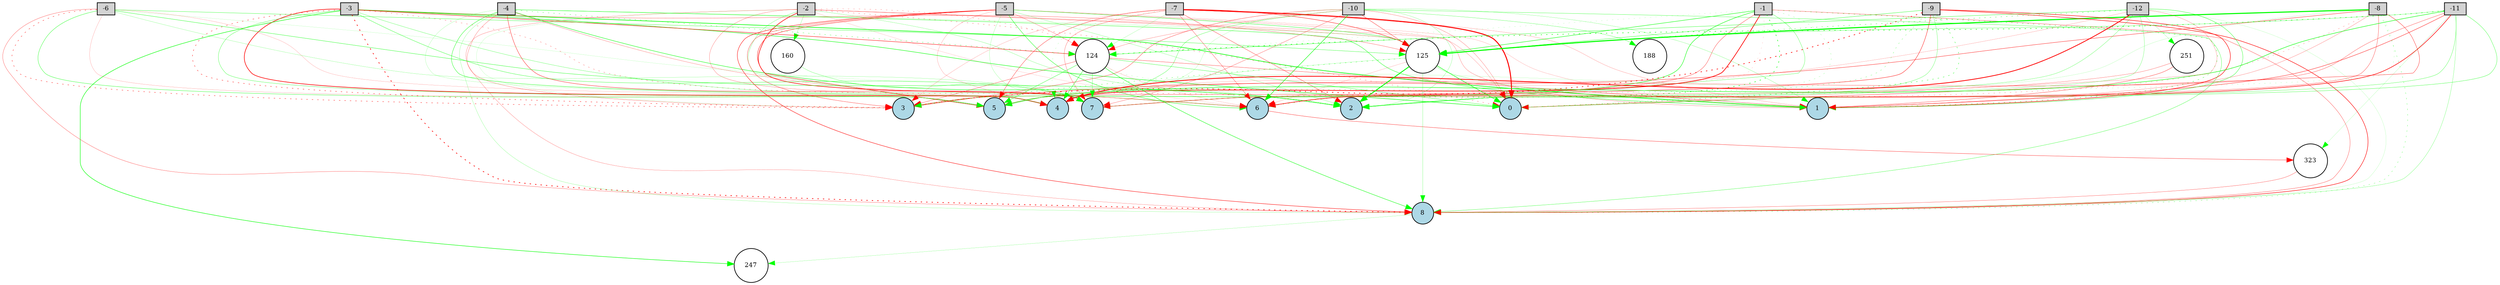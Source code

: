 digraph {
	node [fontsize=9 height=0.2 shape=circle width=0.2]
	-1 [fillcolor=lightgray shape=box style=filled]
	-2 [fillcolor=lightgray shape=box style=filled]
	-3 [fillcolor=lightgray shape=box style=filled]
	-4 [fillcolor=lightgray shape=box style=filled]
	-5 [fillcolor=lightgray shape=box style=filled]
	-6 [fillcolor=lightgray shape=box style=filled]
	-7 [fillcolor=lightgray shape=box style=filled]
	-8 [fillcolor=lightgray shape=box style=filled]
	-9 [fillcolor=lightgray shape=box style=filled]
	-10 [fillcolor=lightgray shape=box style=filled]
	-11 [fillcolor=lightgray shape=box style=filled]
	-12 [fillcolor=lightgray shape=box style=filled]
	0 [fillcolor=lightblue style=filled]
	1 [fillcolor=lightblue style=filled]
	2 [fillcolor=lightblue style=filled]
	3 [fillcolor=lightblue style=filled]
	4 [fillcolor=lightblue style=filled]
	5 [fillcolor=lightblue style=filled]
	6 [fillcolor=lightblue style=filled]
	7 [fillcolor=lightblue style=filled]
	8 [fillcolor=lightblue style=filled]
	160 [fillcolor=white style=filled]
	323 [fillcolor=white style=filled]
	188 [fillcolor=white style=filled]
	247 [fillcolor=white style=filled]
	251 [fillcolor=white style=filled]
	124 [fillcolor=white style=filled]
	125 [fillcolor=white style=filled]
	-1 -> 124 [color=green penwidth=0.12378134848942995 style=dotted]
	-1 -> 125 [color=green penwidth=0.5783598684155441 style=solid]
	-2 -> 124 [color=red penwidth=0.23224423107187817 style=dotted]
	-2 -> 125 [color=red penwidth=0.26694264954812363 style=solid]
	-3 -> 124 [color=red penwidth=0.5487979374845077 style=solid]
	-3 -> 125 [color=red penwidth=0.2956647923121779 style=solid]
	-4 -> 124 [color=green penwidth=0.3423514275269932 style=dotted]
	-4 -> 125 [color=green penwidth=0.15593426911535901 style=solid]
	-5 -> 124 [color=red penwidth=0.23936102379288934 style=solid]
	-5 -> 125 [color=green penwidth=0.4329415705261541 style=solid]
	-6 -> 125 [color=green penwidth=0.36253427866194676 style=solid]
	-7 -> 124 [color=green penwidth=0.15434354319764731 style=solid]
	-7 -> 125 [color=red penwidth=0.498098240078363 style=solid]
	-8 -> 125 [color=green penwidth=1.5438660360330096 style=solid]
	-9 -> 125 [color=green penwidth=0.3988298591587791 style=solid]
	-10 -> 124 [color=red penwidth=0.2217821694925146 style=solid]
	-10 -> 125 [color=red penwidth=0.4014486062567214 style=solid]
	-11 -> 124 [color=green penwidth=0.7016702272257792 style=dotted]
	-11 -> 125 [color=green penwidth=0.294902003031022 style=solid]
	-12 -> 124 [color=green penwidth=0.4034344729985728 style=solid]
	-12 -> 125 [color=green penwidth=0.3961864351919827 style=dotted]
	124 -> 0 [color=green penwidth=0.3619686644530571 style=solid]
	124 -> 1 [color=red penwidth=0.3438814992623114 style=solid]
	124 -> 2 [color=green penwidth=0.1346451683196246 style=dotted]
	124 -> 3 [color=red penwidth=0.30510126211886734 style=solid]
	124 -> 4 [color=green penwidth=0.45098071407501283 style=solid]
	124 -> 5 [color=green penwidth=0.37810735571894694 style=solid]
	124 -> 6 [color=red penwidth=0.13498426431215596 style=solid]
	124 -> 7 [color=green penwidth=0.2917853366711582 style=solid]
	124 -> 8 [color=green penwidth=0.5298949286337249 style=solid]
	125 -> 0 [color=green penwidth=0.6246641486499752 style=solid]
	125 -> 1 [color=green penwidth=0.20897669831123206 style=solid]
	125 -> 2 [color=green penwidth=1.2004023304591136 style=solid]
	125 -> 3 [color=green penwidth=0.3590034113683094 style=dotted]
	125 -> 5 [color=green penwidth=0.16646764127196528 style=solid]
	125 -> 6 [color=red penwidth=0.13588118840044702 style=solid]
	125 -> 8 [color=green penwidth=0.22607970634986782 style=solid]
	-1 -> 0 [color=green penwidth=0.18599292420332458 style=dotted]
	-1 -> 1 [color=green penwidth=0.4119850042374098 style=dotted]
	-1 -> 2 [color=green penwidth=0.30725417655410997 style=solid]
	-1 -> 3 [color=green penwidth=0.586527890144176 style=solid]
	-1 -> 4 [color=red penwidth=0.9561516657289811 style=solid]
	-1 -> 5 [color=red penwidth=0.35321332229380653 style=solid]
	-1 -> 6 [color=green penwidth=0.710974717050249 style=dotted]
	-1 -> 7 [color=red penwidth=0.10670649910307238 style=dotted]
	-1 -> 8 [color=red penwidth=0.3268412941723669 style=solid]
	-2 -> 0 [color=red penwidth=0.2935767698363179 style=dotted]
	-2 -> 1 [color=red penwidth=0.2265645667120164 style=solid]
	-2 -> 2 [color=green penwidth=0.21158050523642152 style=solid]
	-2 -> 3 [color=green penwidth=0.10326550345911259 style=solid]
	-2 -> 4 [color=red penwidth=0.23549635974260086 style=solid]
	-2 -> 5 [color=green penwidth=0.24216744525950995 style=solid]
	-2 -> 6 [color=red penwidth=0.10468909013833881 style=solid]
	-2 -> 7 [color=red penwidth=0.7758105137057892 style=solid]
	-2 -> 8 [color=red penwidth=0.21937249641987347 style=solid]
	-3 -> 0 [color=green penwidth=0.6014580650676477 style=solid]
	-3 -> 1 [color=green penwidth=0.8457174722315609 style=solid]
	-3 -> 2 [color=red penwidth=0.29441723166038947 style=dotted]
	-3 -> 3 [color=red penwidth=0.5073619843367859 style=dotted]
	-3 -> 4 [color=red penwidth=0.8279672295069855 style=solid]
	-3 -> 5 [color=green penwidth=0.3329180772534278 style=solid]
	-3 -> 6 [color=green penwidth=0.27557716245363095 style=solid]
	-3 -> 7 [color=green penwidth=0.3726575945396735 style=solid]
	-3 -> 8 [color=red penwidth=0.9390734250443936 style=dotted]
	-4 -> 1 [color=green penwidth=0.45140376536301463 style=solid]
	-4 -> 2 [color=green penwidth=0.5487932498148591 style=solid]
	-4 -> 3 [color=red penwidth=0.24811938269297482 style=solid]
	-4 -> 4 [color=green penwidth=0.4499297166639934 style=solid]
	-4 -> 5 [color=green penwidth=0.14239402586470146 style=solid]
	-4 -> 6 [color=red penwidth=0.23018704181187724 style=solid]
	-4 -> 7 [color=red penwidth=0.4531276011605001 style=solid]
	-4 -> 8 [color=green penwidth=0.18750766372874972 style=solid]
	-5 -> 0 [color=red penwidth=0.1828331978214361 style=solid]
	-5 -> 1 [color=red penwidth=0.14086516736605287 style=solid]
	-5 -> 2 [color=green penwidth=0.20358856658769514 style=solid]
	-5 -> 3 [color=red penwidth=0.35552003227607853 style=solid]
	-5 -> 4 [color=red penwidth=0.16187193258882604 style=solid]
	-5 -> 5 [color=red penwidth=0.5059112055377856 style=solid]
	-5 -> 6 [color=green penwidth=0.47602083598721256 style=solid]
	-5 -> 7 [color=green penwidth=0.16325092894260418 style=solid]
	-5 -> 8 [color=red penwidth=0.5586997964555882 style=solid]
	-6 -> 0 [color=green penwidth=0.10213730034459483 style=solid]
	-6 -> 2 [color=green penwidth=0.4172176367304168 style=solid]
	-6 -> 3 [color=red penwidth=0.4784773128177574 style=dotted]
	-6 -> 4 [color=red penwidth=0.15373529349298393 style=solid]
	-6 -> 5 [color=green penwidth=0.3972599691182006 style=solid]
	-6 -> 6 [color=red penwidth=0.14279340598102966 style=solid]
	-6 -> 7 [color=green penwidth=0.1844739397782651 style=solid]
	-6 -> 8 [color=red penwidth=0.29247651891465143 style=solid]
	-7 -> 0 [color=red penwidth=1.4244727370559842 style=solid]
	-7 -> 1 [color=red penwidth=0.17558202450717336 style=solid]
	-7 -> 2 [color=red penwidth=0.3528392088843936 style=solid]
	-7 -> 3 [color=red penwidth=0.1529896184380708 style=solid]
	-7 -> 4 [color=green penwidth=0.14119405729489826 style=dotted]
	-7 -> 5 [color=red penwidth=0.37561578478075575 style=solid]
	-7 -> 6 [color=red penwidth=0.31555377563497355 style=solid]
	-7 -> 7 [color=red penwidth=0.26662507727433926 style=solid]
	-8 -> 0 [color=red penwidth=0.4072738762918743 style=solid]
	-8 -> 1 [color=red penwidth=0.2181560454901375 style=solid]
	-8 -> 2 [color=green penwidth=0.1410777023470652 style=dotted]
	-8 -> 3 [color=red penwidth=0.4489371123329773 style=solid]
	-8 -> 4 [color=green penwidth=0.11533480427847415 style=solid]
	-8 -> 6 [color=red penwidth=0.3397550514436052 style=solid]
	-8 -> 7 [color=red penwidth=0.22980285311618034 style=dotted]
	-8 -> 8 [color=green penwidth=0.29113265854757053 style=dotted]
	-9 -> 0 [color=green penwidth=0.4562866200442919 style=dotted]
	-9 -> 1 [color=red penwidth=0.6718880469880949 style=solid]
	-9 -> 2 [color=green penwidth=0.28168854735316873 style=solid]
	-9 -> 3 [color=red penwidth=0.9177971966110766 style=dotted]
	-9 -> 4 [color=green penwidth=0.2688488002499594 style=dotted]
	-9 -> 7 [color=red penwidth=0.487078087520627 style=solid]
	-9 -> 8 [color=red penwidth=0.6586181092460478 style=solid]
	-10 -> 0 [color=red penwidth=0.23424130855828904 style=solid]
	-10 -> 1 [color=green penwidth=0.20138872922599405 style=solid]
	-10 -> 2 [color=green penwidth=0.19371296722647974 style=solid]
	-10 -> 3 [color=red penwidth=0.3537238353035217 style=solid]
	-10 -> 4 [color=green penwidth=0.12207101154862925 style=solid]
	-10 -> 5 [color=green penwidth=0.31409360116187474 style=solid]
	-10 -> 6 [color=green penwidth=0.6266902462965097 style=solid]
	-10 -> 7 [color=red penwidth=0.2754105993021033 style=solid]
	-10 -> 8 [color=green penwidth=0.3337935024950894 style=solid]
	-11 -> 0 [color=green penwidth=0.345168028985945 style=solid]
	-11 -> 1 [color=red penwidth=0.46315544158770894 style=solid]
	-11 -> 2 [color=green penwidth=0.3105329935951746 style=solid]
	-11 -> 4 [color=red penwidth=0.3128475095822735 style=solid]
	-11 -> 5 [color=green penwidth=0.6241644301055884 style=solid]
	-11 -> 6 [color=red penwidth=0.7555179789556213 style=solid]
	-11 -> 8 [color=green penwidth=0.23941124127912028 style=solid]
	-12 -> 0 [color=red penwidth=0.19881361791176888 style=solid]
	-12 -> 1 [color=green penwidth=0.40427401967456467 style=solid]
	-12 -> 2 [color=green penwidth=0.25251139106012915 style=solid]
	-12 -> 4 [color=red penwidth=1.0948029158340065 style=solid]
	-12 -> 5 [color=red penwidth=0.15863546673677265 style=solid]
	-12 -> 7 [color=green penwidth=0.26645632207091685 style=solid]
	-12 -> 8 [color=green penwidth=0.11056482056875067 style=solid]
	-2 -> 160 [color=green penwidth=0.20195851145456223 style=solid]
	160 -> 7 [color=green penwidth=0.24384645388097254 style=solid]
	-10 -> 188 [color=green penwidth=0.28036347830300573 style=solid]
	-3 -> 247 [color=green penwidth=0.6551226865543924 style=solid]
	-12 -> 251 [color=green penwidth=0.15406262606987176 style=solid]
	251 -> 7 [color=red penwidth=0.2605347471560014 style=solid]
	251 -> 1 [color=red penwidth=0.368993337993859 style=solid]
	-11 -> 323 [color=green penwidth=0.11941874952430354 style=solid]
	323 -> 8 [color=red penwidth=0.2966593894189391 style=solid]
	6 -> 323 [color=red penwidth=0.3914834940679013 style=solid]
	8 -> 247 [color=green penwidth=0.1715852554320843 style=solid]
}
